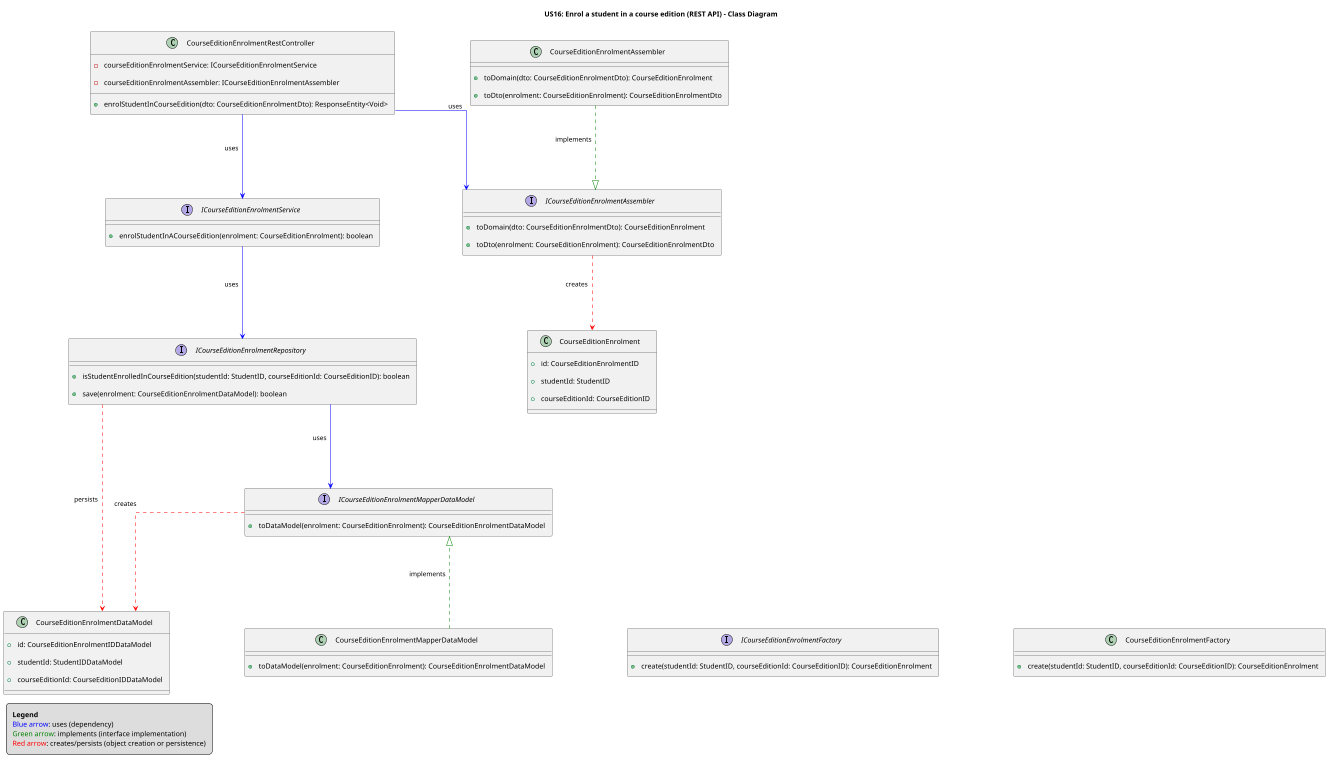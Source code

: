 @startuml
scale 0.5
title US16: Enrol a student in a course edition (REST API) - Class Diagram

' Legend
legend left
  <b>Legend</b>
  <color:blue>Blue arrow</color>: uses (dependency)
  <color:green>Green arrow</color>: implements (interface implementation)
  <color:red>Red arrow</color>: creates/persists (object creation or persistence)
endlegend

skinparam linetype ortho
skinparam nodesep 150
skinparam ranksep 150
skinparam arrowMessageAlign center
skinparam arrowMessagePosition 0.9
skinparam padding 8

' Layout hints
together {
  class CourseEditionEnrolmentFactory
  interface ICourseEditionEnrolmentFactory
}

' Service Layer
interface ICourseEditionEnrolmentService {
    +enrolStudentInACourseEdition(enrolment: CourseEditionEnrolment): boolean
}

' Domain Classes
class CourseEditionEnrolment {
    +id: CourseEditionEnrolmentID
    +studentId: StudentID
    +courseEditionId: CourseEditionID
}

' Data Models
class CourseEditionEnrolmentDataModel {
    +id: CourseEditionEnrolmentIDDataModel
    +studentId: StudentIDDataModel
    +courseEditionId: CourseEditionIDDataModel
}

interface ICourseEditionEnrolmentMapperDataModel {
    +toDataModel(enrolment: CourseEditionEnrolment): CourseEditionEnrolmentDataModel
}

class CourseEditionEnrolmentMapperDataModel {
    +toDataModel(enrolment: CourseEditionEnrolment): CourseEditionEnrolmentDataModel
}

' Assembler
interface ICourseEditionEnrolmentAssembler {
    +toDomain(dto: CourseEditionEnrolmentDto): CourseEditionEnrolment
    +toDto(enrolment: CourseEditionEnrolment): CourseEditionEnrolmentDto
}

class CourseEditionEnrolmentAssembler {
    +toDomain(dto: CourseEditionEnrolmentDto): CourseEditionEnrolment
    +toDto(enrolment: CourseEditionEnrolment): CourseEditionEnrolmentDto
}

' Repository
interface ICourseEditionEnrolmentRepository {
    +isStudentEnrolledInCourseEdition(studentId: StudentID, courseEditionId: CourseEditionID): boolean
    +save(enrolment: CourseEditionEnrolmentDataModel): boolean
}

' Controller
class CourseEditionEnrolmentRestController {
    -courseEditionEnrolmentService: ICourseEditionEnrolmentService
    -courseEditionEnrolmentAssembler: ICourseEditionEnrolmentAssembler
    +enrolStudentInCourseEdition(dto: CourseEditionEnrolmentDto): ResponseEntity<Void>
}

' Factory
interface ICourseEditionEnrolmentFactory {
    +create(studentId: StudentID, courseEditionId: CourseEditionID): CourseEditionEnrolment
}

class CourseEditionEnrolmentFactory {
    +create(studentId: StudentID, courseEditionId: CourseEditionID): CourseEditionEnrolment
}

' Relationships
CourseEditionEnrolmentRestController -[#blue]-> ICourseEditionEnrolmentService : uses
CourseEditionEnrolmentRestController -[#blue]-> ICourseEditionEnrolmentAssembler : uses
ICourseEditionEnrolmentService -[#blue]-> ICourseEditionEnrolmentRepository : uses
ICourseEditionEnrolmentRepository -[#blue]-> ICourseEditionEnrolmentMapperDataModel : uses
ICourseEditionEnrolmentMapperDataModel -[hidden]-> CourseEditionEnrolmentMapperDataModel
ICourseEditionEnrolmentMapperDataModel -[hidden]-> CourseEditionEnrolmentFactory

' Implementations
CourseEditionEnrolmentMapperDataModel ..[#green]|> ICourseEditionEnrolmentMapperDataModel : implements
CourseEditionEnrolmentAssembler ..[#green]|> ICourseEditionEnrolmentAssembler : implements

' Creations
ICourseEditionEnrolmentAssembler ..[#red]> CourseEditionEnrolment : creates
ICourseEditionEnrolmentMapperDataModel ..[#red]> CourseEditionEnrolmentDataModel : creates
ICourseEditionEnrolmentRepository ..[#red]> CourseEditionEnrolmentDataModel : persists

@enduml
